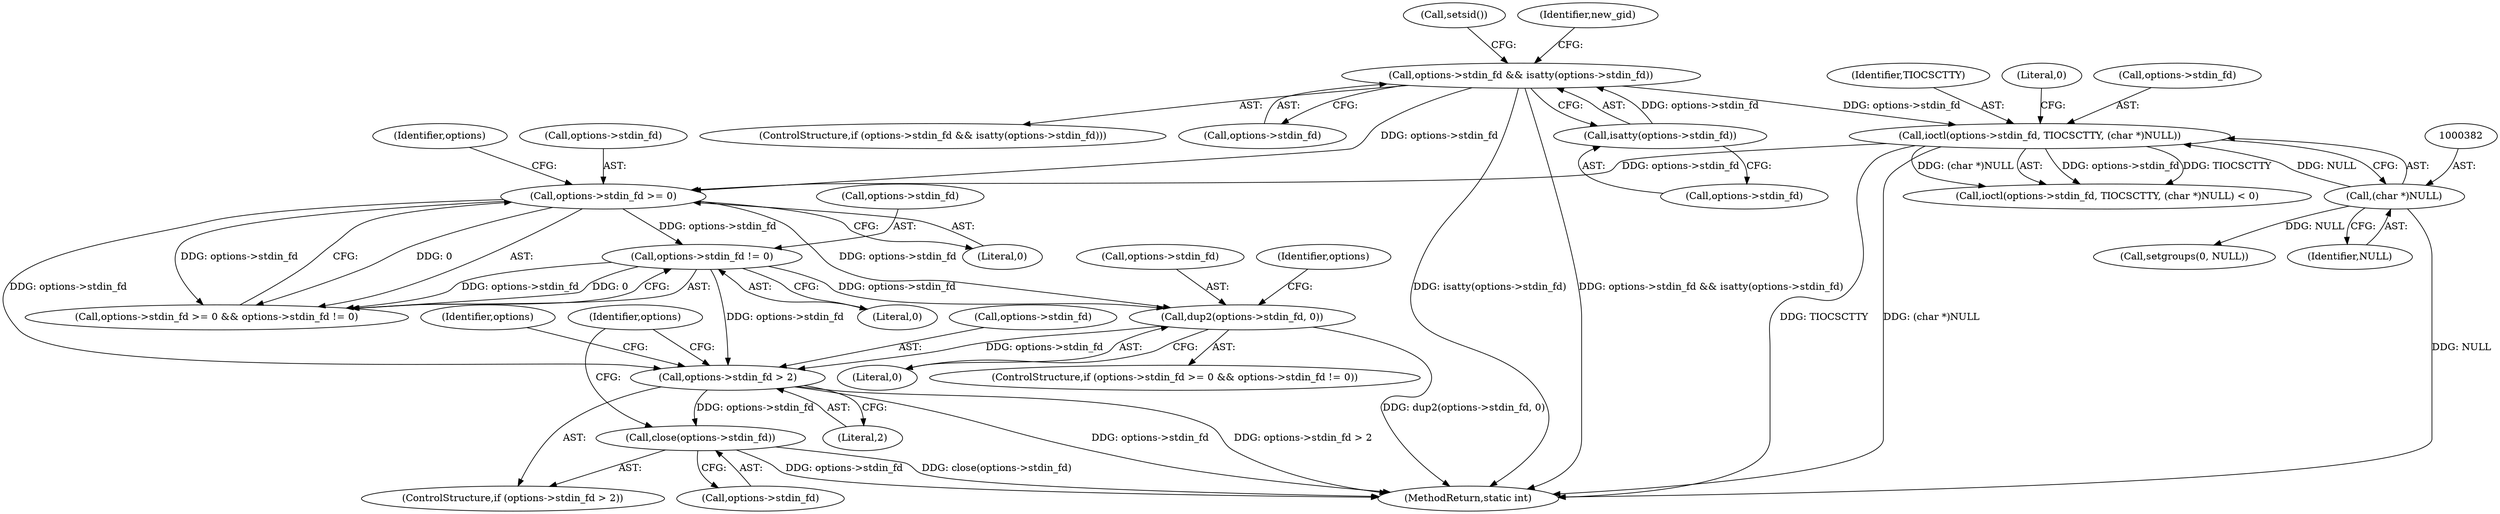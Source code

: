 digraph "0_lxc_81f466d05f2a89cb4f122ef7f593ff3f279b165c@API" {
"1000673" [label="(Call,options->stdin_fd > 2)"];
"1000628" [label="(Call,options->stdin_fd != 0)"];
"1000623" [label="(Call,options->stdin_fd >= 0)"];
"1000376" [label="(Call,ioctl(options->stdin_fd, TIOCSCTTY, (char *)NULL))"];
"1000352" [label="(Call,options->stdin_fd && isatty(options->stdin_fd))"];
"1000356" [label="(Call,isatty(options->stdin_fd))"];
"1000381" [label="(Call,(char *)NULL)"];
"1000633" [label="(Call,dup2(options->stdin_fd, 0))"];
"1000678" [label="(Call,close(options->stdin_fd))"];
"1000632" [label="(Literal,0)"];
"1000630" [label="(Identifier,options)"];
"1000380" [label="(Identifier,TIOCSCTTY)"];
"1000677" [label="(Literal,2)"];
"1000633" [label="(Call,dup2(options->stdin_fd, 0))"];
"1000375" [label="(Call,ioctl(options->stdin_fd, TIOCSCTTY, (char *)NULL) < 0)"];
"1000384" [label="(Literal,0)"];
"1000376" [label="(Call,ioctl(options->stdin_fd, TIOCSCTTY, (char *)NULL))"];
"1000629" [label="(Call,options->stdin_fd)"];
"1000685" [label="(Identifier,options)"];
"1000680" [label="(Identifier,options)"];
"1000377" [label="(Call,options->stdin_fd)"];
"1000634" [label="(Call,options->stdin_fd)"];
"1000627" [label="(Literal,0)"];
"1000744" [label="(MethodReturn,static int)"];
"1000678" [label="(Call,close(options->stdin_fd))"];
"1000679" [label="(Call,options->stdin_fd)"];
"1000351" [label="(ControlStructure,if (options->stdin_fd && isatty(options->stdin_fd)))"];
"1000673" [label="(Call,options->stdin_fd > 2)"];
"1000381" [label="(Call,(char *)NULL)"];
"1000363" [label="(Call,setsid())"];
"1000674" [label="(Call,options->stdin_fd)"];
"1000628" [label="(Call,options->stdin_fd != 0)"];
"1000356" [label="(Call,isatty(options->stdin_fd))"];
"1000353" [label="(Call,options->stdin_fd)"];
"1000622" [label="(Call,options->stdin_fd >= 0 && options->stdin_fd != 0)"];
"1000624" [label="(Call,options->stdin_fd)"];
"1000409" [label="(Call,setgroups(0, NULL))"];
"1000623" [label="(Call,options->stdin_fd >= 0)"];
"1000642" [label="(Identifier,options)"];
"1000352" [label="(Call,options->stdin_fd && isatty(options->stdin_fd))"];
"1000397" [label="(Identifier,new_gid)"];
"1000357" [label="(Call,options->stdin_fd)"];
"1000383" [label="(Identifier,NULL)"];
"1000621" [label="(ControlStructure,if (options->stdin_fd >= 0 && options->stdin_fd != 0))"];
"1000672" [label="(ControlStructure,if (options->stdin_fd > 2))"];
"1000637" [label="(Literal,0)"];
"1000673" -> "1000672"  [label="AST: "];
"1000673" -> "1000677"  [label="CFG: "];
"1000674" -> "1000673"  [label="AST: "];
"1000677" -> "1000673"  [label="AST: "];
"1000680" -> "1000673"  [label="CFG: "];
"1000685" -> "1000673"  [label="CFG: "];
"1000673" -> "1000744"  [label="DDG: options->stdin_fd"];
"1000673" -> "1000744"  [label="DDG: options->stdin_fd > 2"];
"1000628" -> "1000673"  [label="DDG: options->stdin_fd"];
"1000623" -> "1000673"  [label="DDG: options->stdin_fd"];
"1000633" -> "1000673"  [label="DDG: options->stdin_fd"];
"1000673" -> "1000678"  [label="DDG: options->stdin_fd"];
"1000628" -> "1000622"  [label="AST: "];
"1000628" -> "1000632"  [label="CFG: "];
"1000629" -> "1000628"  [label="AST: "];
"1000632" -> "1000628"  [label="AST: "];
"1000622" -> "1000628"  [label="CFG: "];
"1000628" -> "1000622"  [label="DDG: options->stdin_fd"];
"1000628" -> "1000622"  [label="DDG: 0"];
"1000623" -> "1000628"  [label="DDG: options->stdin_fd"];
"1000628" -> "1000633"  [label="DDG: options->stdin_fd"];
"1000623" -> "1000622"  [label="AST: "];
"1000623" -> "1000627"  [label="CFG: "];
"1000624" -> "1000623"  [label="AST: "];
"1000627" -> "1000623"  [label="AST: "];
"1000630" -> "1000623"  [label="CFG: "];
"1000622" -> "1000623"  [label="CFG: "];
"1000623" -> "1000622"  [label="DDG: options->stdin_fd"];
"1000623" -> "1000622"  [label="DDG: 0"];
"1000376" -> "1000623"  [label="DDG: options->stdin_fd"];
"1000352" -> "1000623"  [label="DDG: options->stdin_fd"];
"1000623" -> "1000633"  [label="DDG: options->stdin_fd"];
"1000376" -> "1000375"  [label="AST: "];
"1000376" -> "1000381"  [label="CFG: "];
"1000377" -> "1000376"  [label="AST: "];
"1000380" -> "1000376"  [label="AST: "];
"1000381" -> "1000376"  [label="AST: "];
"1000384" -> "1000376"  [label="CFG: "];
"1000376" -> "1000744"  [label="DDG: TIOCSCTTY"];
"1000376" -> "1000744"  [label="DDG: (char *)NULL"];
"1000376" -> "1000375"  [label="DDG: options->stdin_fd"];
"1000376" -> "1000375"  [label="DDG: TIOCSCTTY"];
"1000376" -> "1000375"  [label="DDG: (char *)NULL"];
"1000352" -> "1000376"  [label="DDG: options->stdin_fd"];
"1000381" -> "1000376"  [label="DDG: NULL"];
"1000352" -> "1000351"  [label="AST: "];
"1000352" -> "1000353"  [label="CFG: "];
"1000352" -> "1000356"  [label="CFG: "];
"1000353" -> "1000352"  [label="AST: "];
"1000356" -> "1000352"  [label="AST: "];
"1000363" -> "1000352"  [label="CFG: "];
"1000397" -> "1000352"  [label="CFG: "];
"1000352" -> "1000744"  [label="DDG: isatty(options->stdin_fd)"];
"1000352" -> "1000744"  [label="DDG: options->stdin_fd && isatty(options->stdin_fd)"];
"1000356" -> "1000352"  [label="DDG: options->stdin_fd"];
"1000356" -> "1000357"  [label="CFG: "];
"1000357" -> "1000356"  [label="AST: "];
"1000381" -> "1000383"  [label="CFG: "];
"1000382" -> "1000381"  [label="AST: "];
"1000383" -> "1000381"  [label="AST: "];
"1000381" -> "1000744"  [label="DDG: NULL"];
"1000381" -> "1000409"  [label="DDG: NULL"];
"1000633" -> "1000621"  [label="AST: "];
"1000633" -> "1000637"  [label="CFG: "];
"1000634" -> "1000633"  [label="AST: "];
"1000637" -> "1000633"  [label="AST: "];
"1000642" -> "1000633"  [label="CFG: "];
"1000633" -> "1000744"  [label="DDG: dup2(options->stdin_fd, 0)"];
"1000678" -> "1000672"  [label="AST: "];
"1000678" -> "1000679"  [label="CFG: "];
"1000679" -> "1000678"  [label="AST: "];
"1000685" -> "1000678"  [label="CFG: "];
"1000678" -> "1000744"  [label="DDG: close(options->stdin_fd)"];
"1000678" -> "1000744"  [label="DDG: options->stdin_fd"];
}
